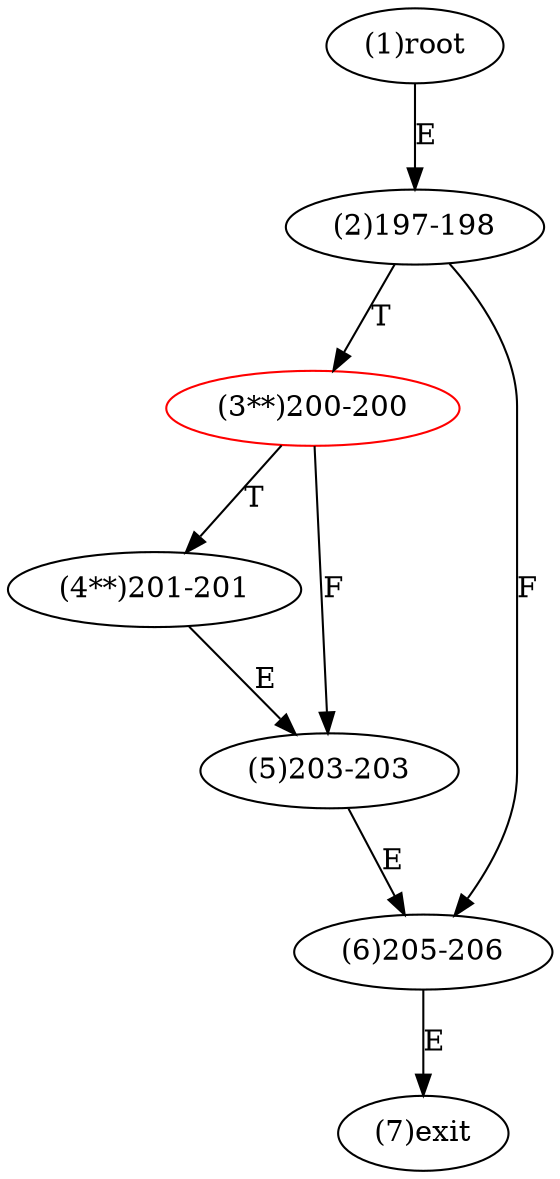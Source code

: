 digraph "" { 
1[ label="(1)root"];
2[ label="(2)197-198"];
3[ label="(3**)200-200",color=red];
4[ label="(4**)201-201"];
5[ label="(5)203-203"];
6[ label="(6)205-206"];
7[ label="(7)exit"];
1->2[ label="E"];
2->6[ label="F"];
2->3[ label="T"];
3->5[ label="F"];
3->4[ label="T"];
4->5[ label="E"];
5->6[ label="E"];
6->7[ label="E"];
}